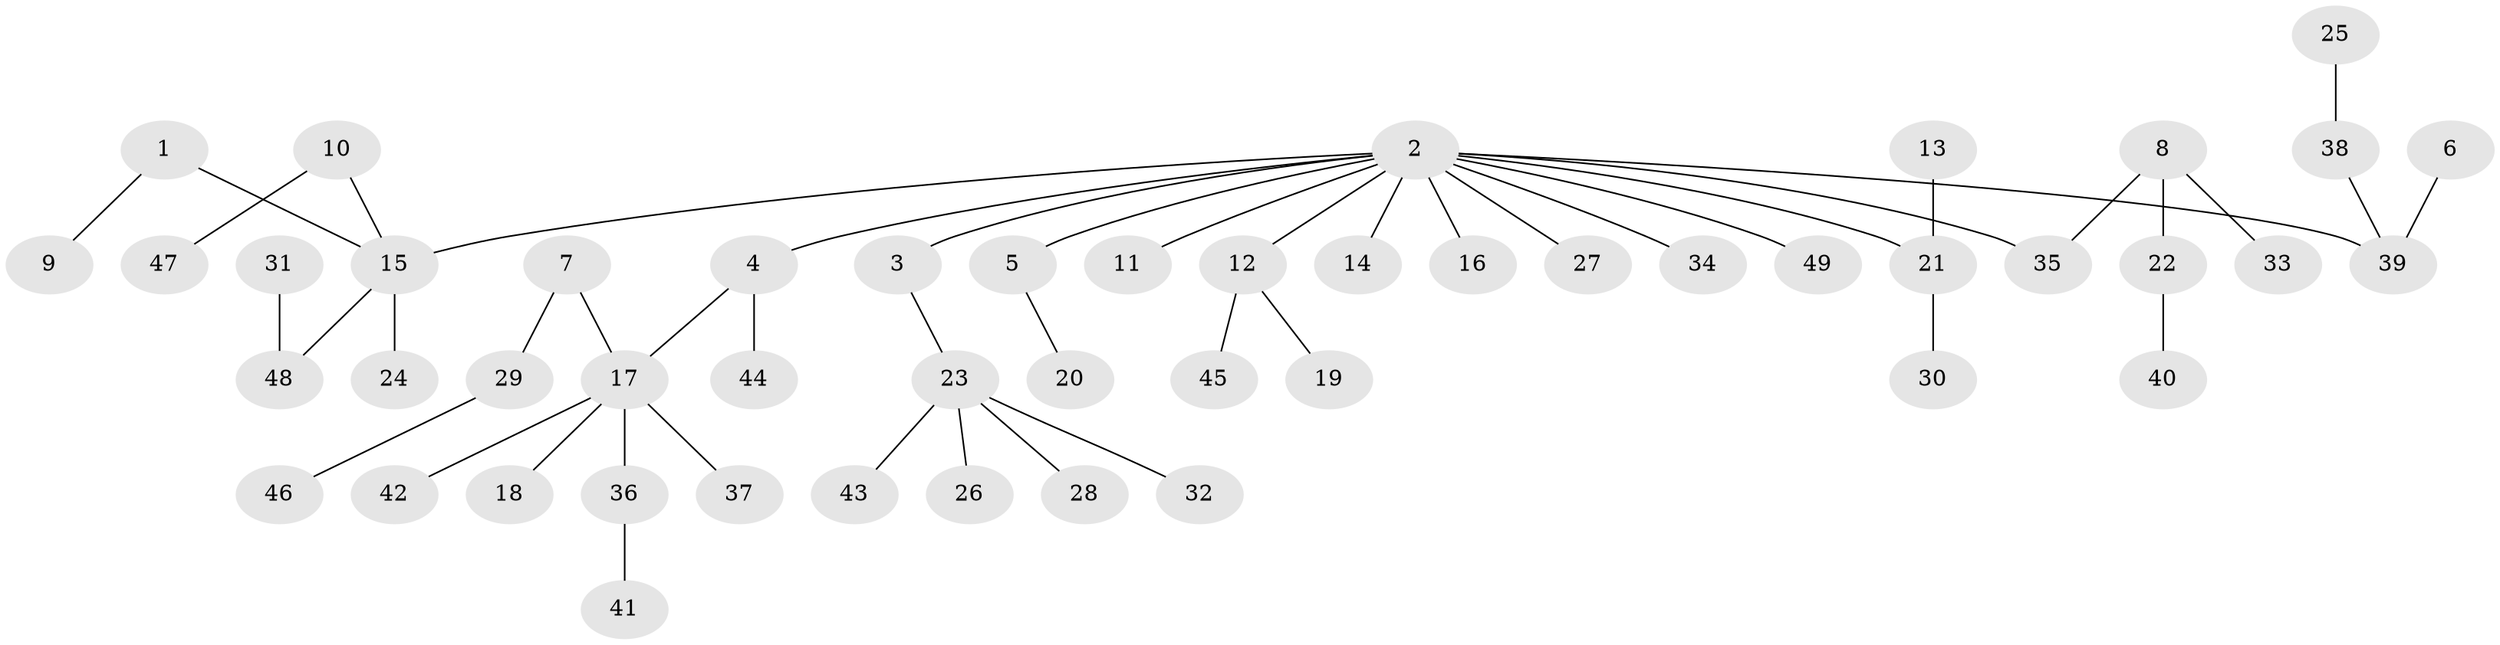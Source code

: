 // original degree distribution, {8: 0.01020408163265306, 7: 0.02040816326530612, 6: 0.01020408163265306, 2: 0.30612244897959184, 4: 0.061224489795918366, 3: 0.12244897959183673, 1: 0.46938775510204084}
// Generated by graph-tools (version 1.1) at 2025/50/03/09/25 03:50:22]
// undirected, 49 vertices, 48 edges
graph export_dot {
graph [start="1"]
  node [color=gray90,style=filled];
  1;
  2;
  3;
  4;
  5;
  6;
  7;
  8;
  9;
  10;
  11;
  12;
  13;
  14;
  15;
  16;
  17;
  18;
  19;
  20;
  21;
  22;
  23;
  24;
  25;
  26;
  27;
  28;
  29;
  30;
  31;
  32;
  33;
  34;
  35;
  36;
  37;
  38;
  39;
  40;
  41;
  42;
  43;
  44;
  45;
  46;
  47;
  48;
  49;
  1 -- 9 [weight=1.0];
  1 -- 15 [weight=1.0];
  2 -- 3 [weight=1.0];
  2 -- 4 [weight=1.0];
  2 -- 5 [weight=1.0];
  2 -- 11 [weight=1.0];
  2 -- 12 [weight=1.0];
  2 -- 14 [weight=1.0];
  2 -- 15 [weight=1.0];
  2 -- 16 [weight=1.0];
  2 -- 21 [weight=1.0];
  2 -- 27 [weight=1.0];
  2 -- 34 [weight=1.0];
  2 -- 35 [weight=1.0];
  2 -- 39 [weight=1.0];
  2 -- 49 [weight=1.0];
  3 -- 23 [weight=1.0];
  4 -- 17 [weight=1.0];
  4 -- 44 [weight=1.0];
  5 -- 20 [weight=1.0];
  6 -- 39 [weight=1.0];
  7 -- 17 [weight=1.0];
  7 -- 29 [weight=1.0];
  8 -- 22 [weight=1.0];
  8 -- 33 [weight=1.0];
  8 -- 35 [weight=1.0];
  10 -- 15 [weight=1.0];
  10 -- 47 [weight=1.0];
  12 -- 19 [weight=1.0];
  12 -- 45 [weight=1.0];
  13 -- 21 [weight=1.0];
  15 -- 24 [weight=1.0];
  15 -- 48 [weight=1.0];
  17 -- 18 [weight=1.0];
  17 -- 36 [weight=1.0];
  17 -- 37 [weight=1.0];
  17 -- 42 [weight=1.0];
  21 -- 30 [weight=1.0];
  22 -- 40 [weight=1.0];
  23 -- 26 [weight=1.0];
  23 -- 28 [weight=1.0];
  23 -- 32 [weight=1.0];
  23 -- 43 [weight=1.0];
  25 -- 38 [weight=1.0];
  29 -- 46 [weight=1.0];
  31 -- 48 [weight=1.0];
  36 -- 41 [weight=1.0];
  38 -- 39 [weight=1.0];
}
